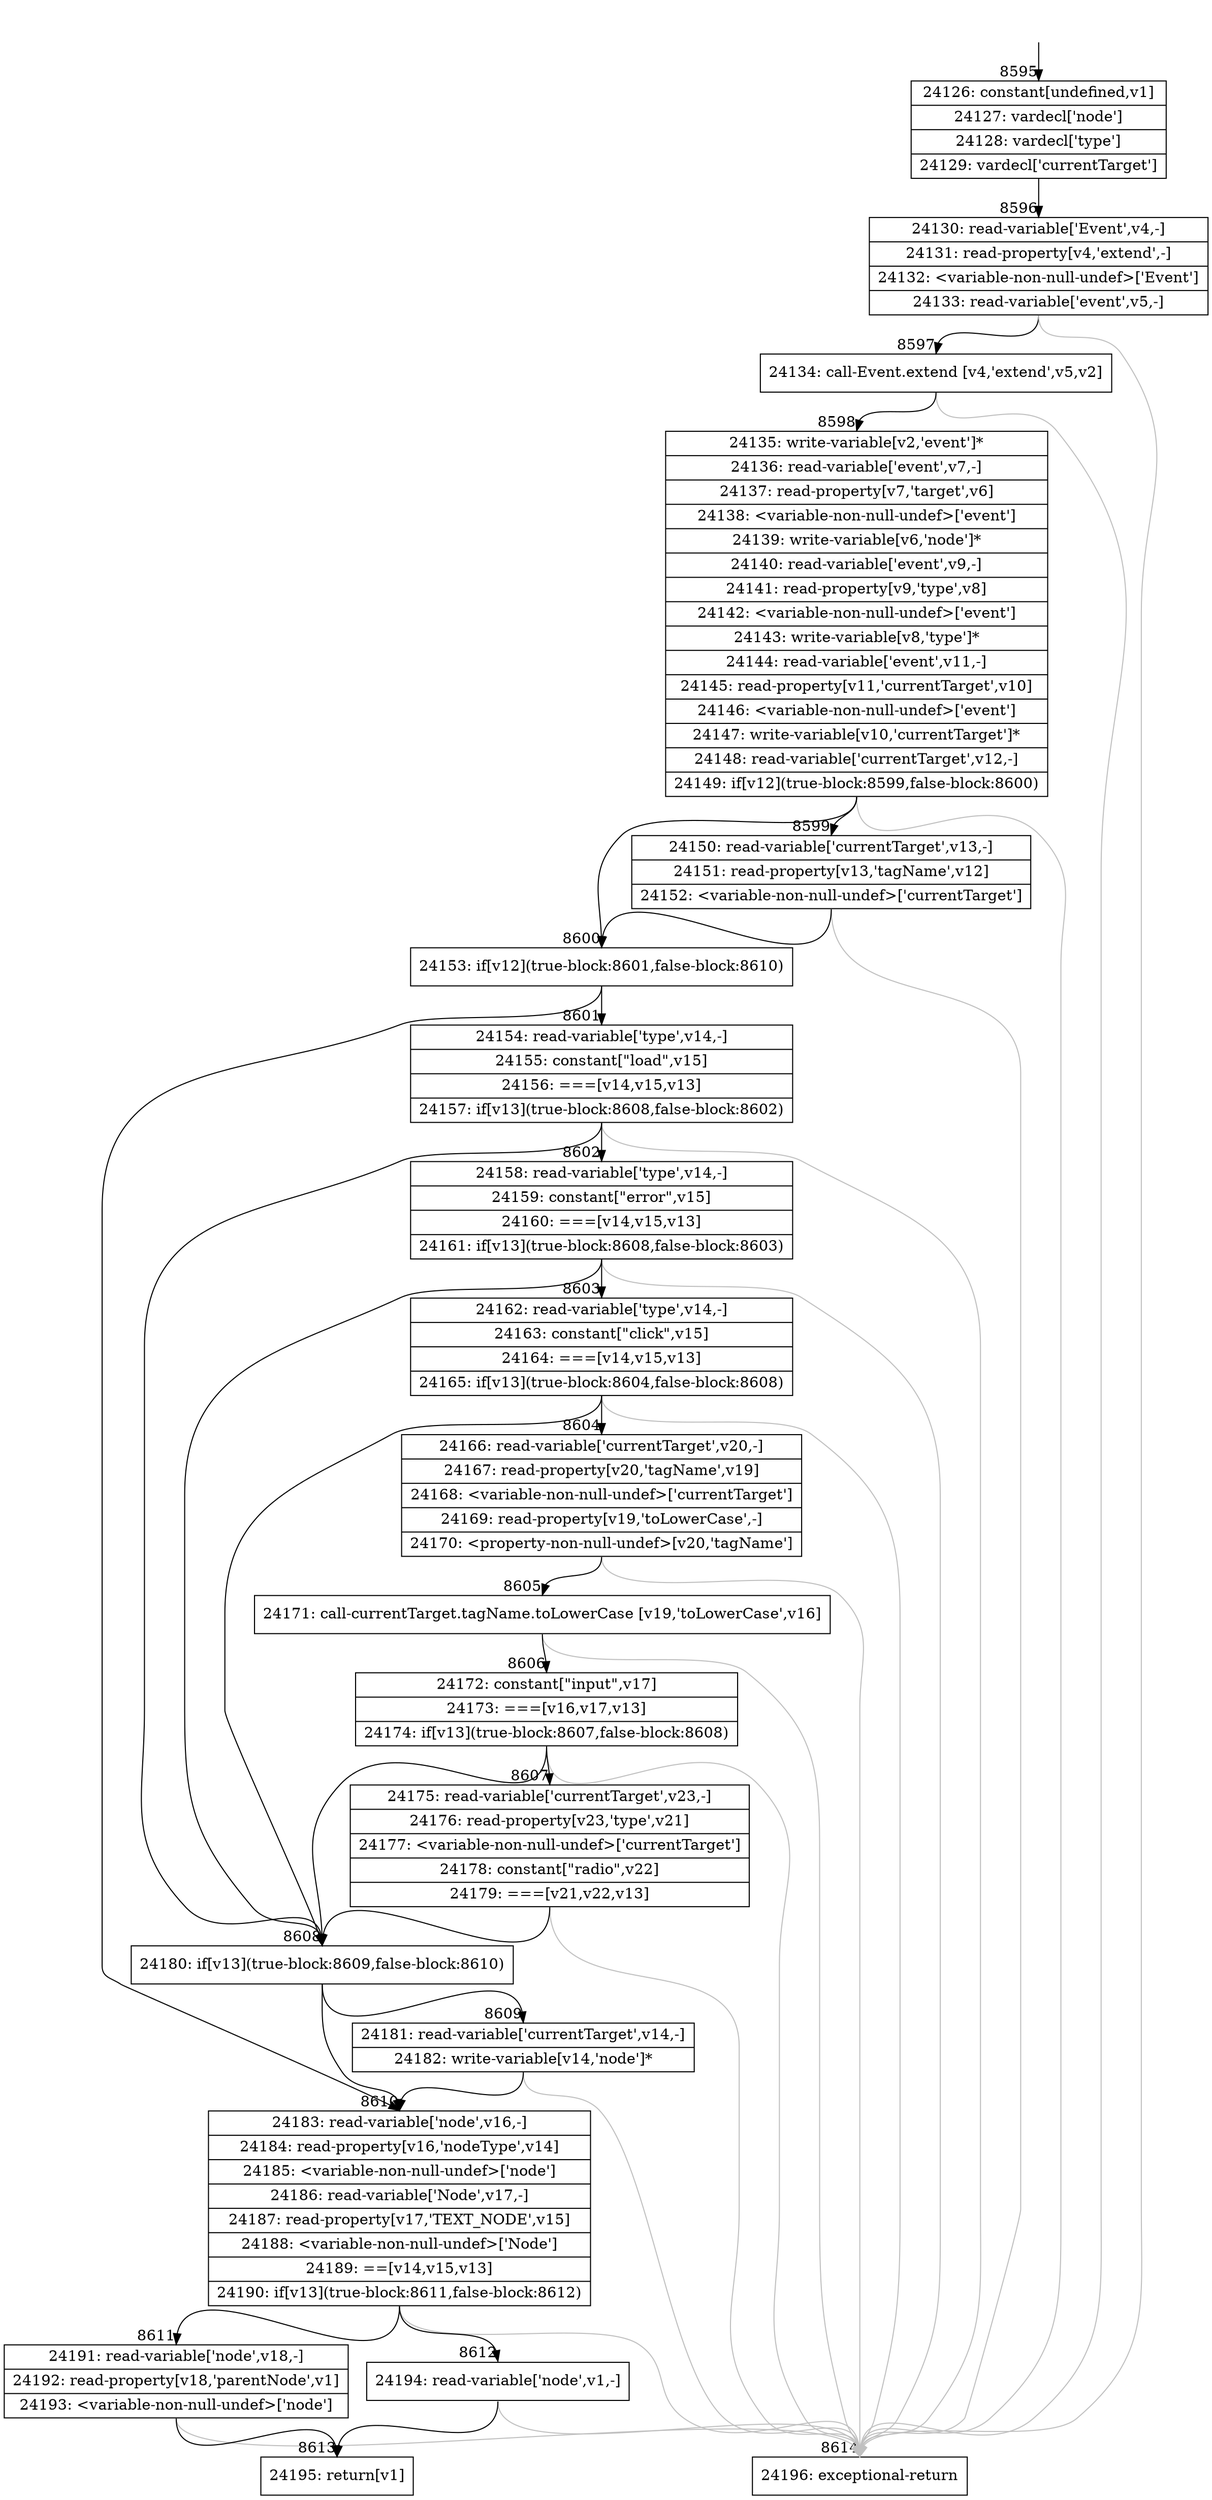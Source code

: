 digraph {
rankdir="TD"
BB_entry649[shape=none,label=""];
BB_entry649 -> BB8595 [tailport=s, headport=n, headlabel="    8595"]
BB8595 [shape=record label="{24126: constant[undefined,v1]|24127: vardecl['node']|24128: vardecl['type']|24129: vardecl['currentTarget']}" ] 
BB8595 -> BB8596 [tailport=s, headport=n, headlabel="      8596"]
BB8596 [shape=record label="{24130: read-variable['Event',v4,-]|24131: read-property[v4,'extend',-]|24132: \<variable-non-null-undef\>['Event']|24133: read-variable['event',v5,-]}" ] 
BB8596 -> BB8597 [tailport=s, headport=n, headlabel="      8597"]
BB8596 -> BB8614 [tailport=s, headport=n, color=gray, headlabel="      8614"]
BB8597 [shape=record label="{24134: call-Event.extend [v4,'extend',v5,v2]}" ] 
BB8597 -> BB8598 [tailport=s, headport=n, headlabel="      8598"]
BB8597 -> BB8614 [tailport=s, headport=n, color=gray]
BB8598 [shape=record label="{24135: write-variable[v2,'event']*|24136: read-variable['event',v7,-]|24137: read-property[v7,'target',v6]|24138: \<variable-non-null-undef\>['event']|24139: write-variable[v6,'node']*|24140: read-variable['event',v9,-]|24141: read-property[v9,'type',v8]|24142: \<variable-non-null-undef\>['event']|24143: write-variable[v8,'type']*|24144: read-variable['event',v11,-]|24145: read-property[v11,'currentTarget',v10]|24146: \<variable-non-null-undef\>['event']|24147: write-variable[v10,'currentTarget']*|24148: read-variable['currentTarget',v12,-]|24149: if[v12](true-block:8599,false-block:8600)}" ] 
BB8598 -> BB8600 [tailport=s, headport=n, headlabel="      8600"]
BB8598 -> BB8599 [tailport=s, headport=n, headlabel="      8599"]
BB8598 -> BB8614 [tailport=s, headport=n, color=gray]
BB8599 [shape=record label="{24150: read-variable['currentTarget',v13,-]|24151: read-property[v13,'tagName',v12]|24152: \<variable-non-null-undef\>['currentTarget']}" ] 
BB8599 -> BB8600 [tailport=s, headport=n]
BB8599 -> BB8614 [tailport=s, headport=n, color=gray]
BB8600 [shape=record label="{24153: if[v12](true-block:8601,false-block:8610)}" ] 
BB8600 -> BB8601 [tailport=s, headport=n, headlabel="      8601"]
BB8600 -> BB8610 [tailport=s, headport=n, headlabel="      8610"]
BB8601 [shape=record label="{24154: read-variable['type',v14,-]|24155: constant[\"load\",v15]|24156: ===[v14,v15,v13]|24157: if[v13](true-block:8608,false-block:8602)}" ] 
BB8601 -> BB8608 [tailport=s, headport=n, headlabel="      8608"]
BB8601 -> BB8602 [tailport=s, headport=n, headlabel="      8602"]
BB8601 -> BB8614 [tailport=s, headport=n, color=gray]
BB8602 [shape=record label="{24158: read-variable['type',v14,-]|24159: constant[\"error\",v15]|24160: ===[v14,v15,v13]|24161: if[v13](true-block:8608,false-block:8603)}" ] 
BB8602 -> BB8608 [tailport=s, headport=n]
BB8602 -> BB8603 [tailport=s, headport=n, headlabel="      8603"]
BB8602 -> BB8614 [tailport=s, headport=n, color=gray]
BB8603 [shape=record label="{24162: read-variable['type',v14,-]|24163: constant[\"click\",v15]|24164: ===[v14,v15,v13]|24165: if[v13](true-block:8604,false-block:8608)}" ] 
BB8603 -> BB8608 [tailport=s, headport=n]
BB8603 -> BB8604 [tailport=s, headport=n, headlabel="      8604"]
BB8603 -> BB8614 [tailport=s, headport=n, color=gray]
BB8604 [shape=record label="{24166: read-variable['currentTarget',v20,-]|24167: read-property[v20,'tagName',v19]|24168: \<variable-non-null-undef\>['currentTarget']|24169: read-property[v19,'toLowerCase',-]|24170: \<property-non-null-undef\>[v20,'tagName']}" ] 
BB8604 -> BB8605 [tailport=s, headport=n, headlabel="      8605"]
BB8604 -> BB8614 [tailport=s, headport=n, color=gray]
BB8605 [shape=record label="{24171: call-currentTarget.tagName.toLowerCase [v19,'toLowerCase',v16]}" ] 
BB8605 -> BB8606 [tailport=s, headport=n, headlabel="      8606"]
BB8605 -> BB8614 [tailport=s, headport=n, color=gray]
BB8606 [shape=record label="{24172: constant[\"input\",v17]|24173: ===[v16,v17,v13]|24174: if[v13](true-block:8607,false-block:8608)}" ] 
BB8606 -> BB8608 [tailport=s, headport=n]
BB8606 -> BB8607 [tailport=s, headport=n, headlabel="      8607"]
BB8606 -> BB8614 [tailport=s, headport=n, color=gray]
BB8607 [shape=record label="{24175: read-variable['currentTarget',v23,-]|24176: read-property[v23,'type',v21]|24177: \<variable-non-null-undef\>['currentTarget']|24178: constant[\"radio\",v22]|24179: ===[v21,v22,v13]}" ] 
BB8607 -> BB8608 [tailport=s, headport=n]
BB8607 -> BB8614 [tailport=s, headport=n, color=gray]
BB8608 [shape=record label="{24180: if[v13](true-block:8609,false-block:8610)}" ] 
BB8608 -> BB8609 [tailport=s, headport=n, headlabel="      8609"]
BB8608 -> BB8610 [tailport=s, headport=n]
BB8609 [shape=record label="{24181: read-variable['currentTarget',v14,-]|24182: write-variable[v14,'node']*}" ] 
BB8609 -> BB8610 [tailport=s, headport=n]
BB8609 -> BB8614 [tailport=s, headport=n, color=gray]
BB8610 [shape=record label="{24183: read-variable['node',v16,-]|24184: read-property[v16,'nodeType',v14]|24185: \<variable-non-null-undef\>['node']|24186: read-variable['Node',v17,-]|24187: read-property[v17,'TEXT_NODE',v15]|24188: \<variable-non-null-undef\>['Node']|24189: ==[v14,v15,v13]|24190: if[v13](true-block:8611,false-block:8612)}" ] 
BB8610 -> BB8611 [tailport=s, headport=n, headlabel="      8611"]
BB8610 -> BB8612 [tailport=s, headport=n, headlabel="      8612"]
BB8610 -> BB8614 [tailport=s, headport=n, color=gray]
BB8611 [shape=record label="{24191: read-variable['node',v18,-]|24192: read-property[v18,'parentNode',v1]|24193: \<variable-non-null-undef\>['node']}" ] 
BB8611 -> BB8613 [tailport=s, headport=n, headlabel="      8613"]
BB8611 -> BB8614 [tailport=s, headport=n, color=gray]
BB8612 [shape=record label="{24194: read-variable['node',v1,-]}" ] 
BB8612 -> BB8613 [tailport=s, headport=n]
BB8612 -> BB8614 [tailport=s, headport=n, color=gray]
BB8613 [shape=record label="{24195: return[v1]}" ] 
BB8614 [shape=record label="{24196: exceptional-return}" ] 
//#$~ 6718
}
